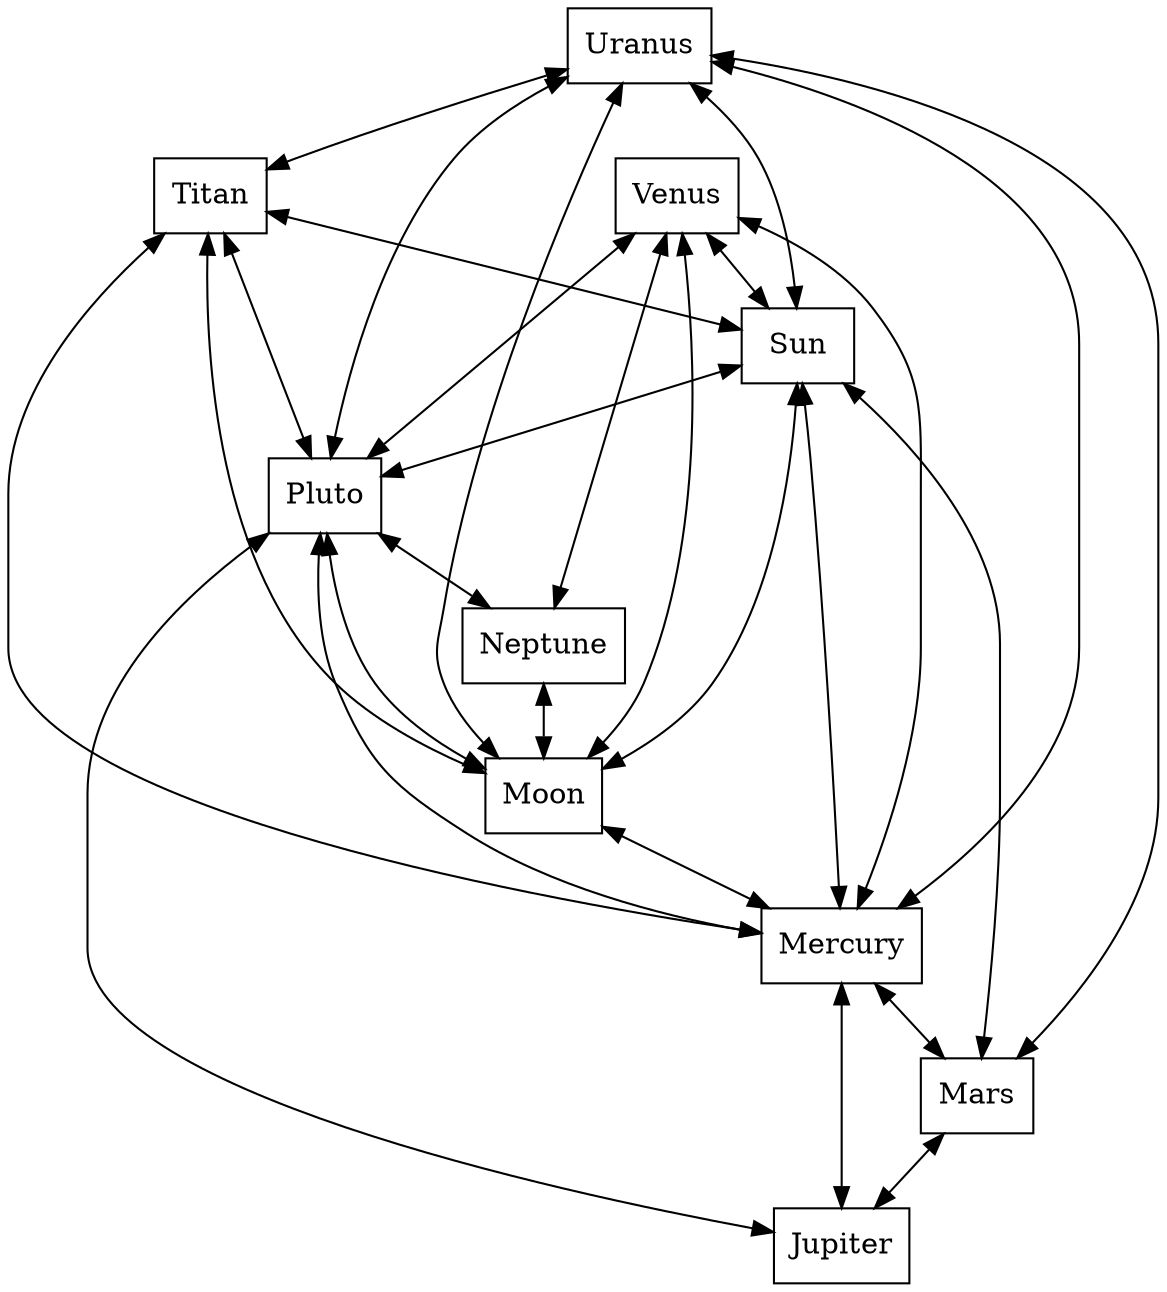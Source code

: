 digraph G {
  Neptune [fillcolor="#0003E8", label="Neptune", shape=box, ];
  Mercury [fillcolor="#0003E8", label="Mercury", shape=box, ];
  Uranus [fillcolor="#0003E8", label="Uranus", shape=box, ];
  Titan [fillcolor="#0003E8", label="Titan", shape=box, ];
  Moon [fillcolor="#0003E8", label="Moon", shape=box, ];
  Sun [fillcolor="#0003E8", label="Sun", shape=box, ];
  Venus [fillcolor="#0003E8", label="Venus", shape=box, ];
  Jupiter [fillcolor="#0003E8", label="Jupiter", shape=box, ];
  Pluto [fillcolor="#0003E8", label="Pluto", shape=box, ];
  Mars [fillcolor="#0003E8", label="Mars", shape=box, ];
  
  
  Neptune -> Moon [dir=both, ];
  Mercury -> Jupiter [dir=both, ];
  Mercury -> Mars [dir=both, ];
  Uranus -> Mars [dir=both, ];
  Uranus -> Mercury [dir=both, ];
  Uranus -> Moon [dir=both, ];
  Uranus -> Pluto [dir=both, ];
  Uranus -> Sun [dir=both, ];
  Uranus -> Titan [dir=both, ];
  Titan -> Mercury [dir=both, ];
  Titan -> Moon [dir=both, ];
  Titan -> Pluto [dir=both, ];
  Titan -> Sun [dir=both, ];
  Moon -> Mercury [dir=both, ];
  Sun -> Mars [dir=both, ];
  Sun -> Mercury [dir=both, ];
  Sun -> Moon [dir=both, ];
  Sun -> Pluto [dir=both, ];
  Venus -> Mercury [dir=both, ];
  Venus -> Moon [dir=both, ];
  Venus -> Neptune [dir=both, ];
  Venus -> Pluto [dir=both, ];
  Venus -> Sun [dir=both, ];
  Pluto -> Jupiter [dir=both, ];
  Pluto -> Mercury [dir=both, ];
  Pluto -> Moon [dir=both, ];
  Pluto -> Neptune [dir=both, ];
  Mars -> Jupiter [dir=both, ];
  
  }